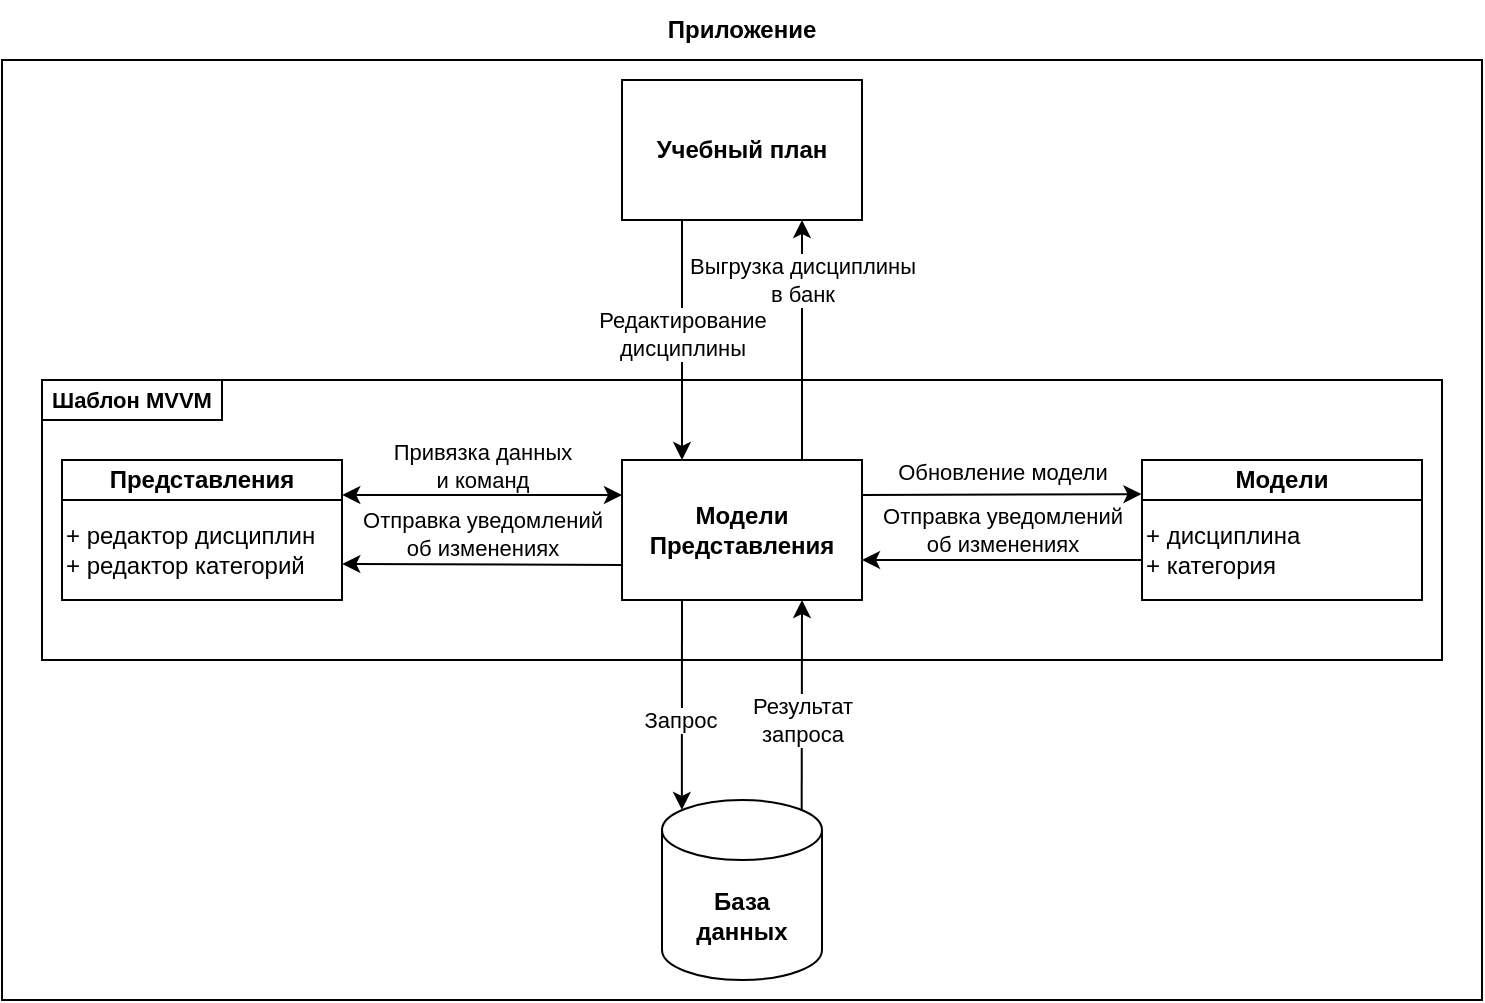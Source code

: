 <mxfile version="17.2.4" type="device"><diagram id="2vGlAf95M1PikzlCtnL5" name="Страница 1"><mxGraphModel dx="1038" dy="660" grid="1" gridSize="10" guides="1" tooltips="1" connect="1" arrows="1" fold="1" page="1" pageScale="1" pageWidth="850" pageHeight="1100" math="0" shadow="0"><root><mxCell id="0"/><mxCell id="1" parent="0"/><mxCell id="rs7cOAdPeY1cB5sgUWla-5" value="" style="rounded=0;whiteSpace=wrap;html=1;" parent="1" vertex="1"><mxGeometry x="70" y="90" width="740" height="470" as="geometry"/></mxCell><mxCell id="rs7cOAdPeY1cB5sgUWla-3" value="" style="rounded=0;whiteSpace=wrap;html=1;" parent="1" vertex="1"><mxGeometry x="90" y="250" width="700" height="140" as="geometry"/></mxCell><mxCell id="hxxr_LXx2oCp3W-c5Ghf-2" value="&lt;b&gt;Модели&lt;br&gt;Представления&lt;br&gt;&lt;/b&gt;" style="rounded=0;whiteSpace=wrap;html=1;" parent="1" vertex="1"><mxGeometry x="380" y="290" width="120" height="70" as="geometry"/></mxCell><mxCell id="hxxr_LXx2oCp3W-c5Ghf-5" value="" style="endArrow=classic;html=1;rounded=0;exitX=1;exitY=0.25;exitDx=0;exitDy=0;entryX=-0.002;entryY=0.853;entryDx=0;entryDy=0;entryPerimeter=0;" parent="1" source="hxxr_LXx2oCp3W-c5Ghf-2" target="hxxr_LXx2oCp3W-c5Ghf-1" edge="1"><mxGeometry width="50" height="50" relative="1" as="geometry"><mxPoint x="500" y="300" as="sourcePoint"/><mxPoint x="610" y="300" as="targetPoint"/></mxGeometry></mxCell><mxCell id="hxxr_LXx2oCp3W-c5Ghf-10" value="Обновление модели" style="edgeLabel;html=1;align=center;verticalAlign=middle;resizable=0;points=[];" parent="hxxr_LXx2oCp3W-c5Ghf-5" vertex="1" connectable="0"><mxGeometry x="0.143" y="-1" relative="1" as="geometry"><mxPoint x="-10" y="-12" as="offset"/></mxGeometry></mxCell><mxCell id="hxxr_LXx2oCp3W-c5Ghf-7" value="" style="endArrow=classic;html=1;rounded=0;exitX=0;exitY=0.75;exitDx=0;exitDy=0;entryX=1.001;entryY=0.64;entryDx=0;entryDy=0;entryPerimeter=0;" parent="1" source="hxxr_LXx2oCp3W-c5Ghf-2" target="qRtTLx0QrryP81PwUI-m-2" edge="1"><mxGeometry width="50" height="50" relative="1" as="geometry"><mxPoint x="510" y="315" as="sourcePoint"/><mxPoint x="620" y="315" as="targetPoint"/></mxGeometry></mxCell><mxCell id="hxxr_LXx2oCp3W-c5Ghf-9" value="Отправка уведомлений &lt;br&gt;об изменениях" style="edgeLabel;html=1;align=center;verticalAlign=middle;resizable=0;points=[];" parent="hxxr_LXx2oCp3W-c5Ghf-7" vertex="1" connectable="0"><mxGeometry x="0.43" y="-2" relative="1" as="geometry"><mxPoint x="30" y="-13" as="offset"/></mxGeometry></mxCell><mxCell id="hxxr_LXx2oCp3W-c5Ghf-11" value="" style="endArrow=classic;html=1;rounded=0;exitX=0;exitY=0.75;exitDx=0;exitDy=0;entryX=1;entryY=0.75;entryDx=0;entryDy=0;" parent="1" edge="1"><mxGeometry width="50" height="50" relative="1" as="geometry"><mxPoint x="640" y="340" as="sourcePoint"/><mxPoint x="500" y="340" as="targetPoint"/></mxGeometry></mxCell><mxCell id="hxxr_LXx2oCp3W-c5Ghf-12" value="Отправка уведомлений &lt;br&gt;об изменениях" style="edgeLabel;html=1;align=center;verticalAlign=middle;resizable=0;points=[];" parent="hxxr_LXx2oCp3W-c5Ghf-11" vertex="1" connectable="0"><mxGeometry x="0.43" y="-2" relative="1" as="geometry"><mxPoint x="30" y="-13" as="offset"/></mxGeometry></mxCell><mxCell id="rs7cOAdPeY1cB5sgUWla-1" value="&lt;b&gt;База &lt;br&gt;данных&lt;/b&gt;" style="shape=cylinder3;whiteSpace=wrap;html=1;boundedLbl=1;backgroundOutline=1;size=15;" parent="1" vertex="1"><mxGeometry x="400" y="460" width="80" height="90" as="geometry"/></mxCell><mxCell id="rs7cOAdPeY1cB5sgUWla-2" value="&lt;b&gt;Учебный план&lt;br&gt;&lt;/b&gt;" style="rounded=0;whiteSpace=wrap;html=1;" parent="1" vertex="1"><mxGeometry x="380" y="100" width="120" height="70" as="geometry"/></mxCell><mxCell id="rs7cOAdPeY1cB5sgUWla-7" value="&lt;b&gt;Приложение&lt;/b&gt;" style="text;html=1;strokeColor=none;fillColor=none;align=center;verticalAlign=middle;whiteSpace=wrap;rounded=0;" parent="1" vertex="1"><mxGeometry x="410" y="60" width="60" height="30" as="geometry"/></mxCell><mxCell id="rs7cOAdPeY1cB5sgUWla-8" value="" style="endArrow=classic;html=1;rounded=0;entryX=0.124;entryY=0.055;entryDx=0;entryDy=0;entryPerimeter=0;exitX=0.25;exitY=1;exitDx=0;exitDy=0;" parent="1" source="hxxr_LXx2oCp3W-c5Ghf-2" target="rs7cOAdPeY1cB5sgUWla-1" edge="1"><mxGeometry width="50" height="50" relative="1" as="geometry"><mxPoint x="412" y="360" as="sourcePoint"/><mxPoint x="250" y="352.5" as="targetPoint"/></mxGeometry></mxCell><mxCell id="rs7cOAdPeY1cB5sgUWla-9" value="Запрос" style="edgeLabel;html=1;align=center;verticalAlign=middle;resizable=0;points=[];" parent="rs7cOAdPeY1cB5sgUWla-8" vertex="1" connectable="0"><mxGeometry x="0.43" y="-2" relative="1" as="geometry"><mxPoint x="1" y="-15" as="offset"/></mxGeometry></mxCell><mxCell id="rs7cOAdPeY1cB5sgUWla-10" value="" style="endArrow=classic;html=1;rounded=0;entryX=0.75;entryY=1;entryDx=0;entryDy=0;exitX=0.873;exitY=0.058;exitDx=0;exitDy=0;exitPerimeter=0;" parent="1" source="rs7cOAdPeY1cB5sgUWla-1" target="hxxr_LXx2oCp3W-c5Ghf-2" edge="1"><mxGeometry width="50" height="50" relative="1" as="geometry"><mxPoint x="420" y="370" as="sourcePoint"/><mxPoint x="420" y="474.41" as="targetPoint"/></mxGeometry></mxCell><mxCell id="rs7cOAdPeY1cB5sgUWla-11" value="Результат&lt;br&gt;запроса" style="edgeLabel;html=1;align=center;verticalAlign=middle;resizable=0;points=[];" parent="rs7cOAdPeY1cB5sgUWla-10" vertex="1" connectable="0"><mxGeometry x="0.43" y="-2" relative="1" as="geometry"><mxPoint x="-2" y="30" as="offset"/></mxGeometry></mxCell><mxCell id="rs7cOAdPeY1cB5sgUWla-12" value="" style="endArrow=classic;html=1;rounded=0;entryX=0.25;entryY=0;entryDx=0;entryDy=0;exitX=0.25;exitY=1;exitDx=0;exitDy=0;" parent="1" source="rs7cOAdPeY1cB5sgUWla-2" target="hxxr_LXx2oCp3W-c5Ghf-2" edge="1"><mxGeometry width="50" height="50" relative="1" as="geometry"><mxPoint x="420" y="370" as="sourcePoint"/><mxPoint x="419.92" y="474.95" as="targetPoint"/></mxGeometry></mxCell><mxCell id="rs7cOAdPeY1cB5sgUWla-13" value="Редактирование&lt;br&gt;дисциплины" style="edgeLabel;html=1;align=center;verticalAlign=middle;resizable=0;points=[];" parent="rs7cOAdPeY1cB5sgUWla-12" vertex="1" connectable="0"><mxGeometry x="0.43" y="-2" relative="1" as="geometry"><mxPoint x="2" y="-29" as="offset"/></mxGeometry></mxCell><mxCell id="rs7cOAdPeY1cB5sgUWla-14" value="" style="endArrow=classic;html=1;rounded=0;entryX=0.75;entryY=1;entryDx=0;entryDy=0;exitX=0.75;exitY=0;exitDx=0;exitDy=0;" parent="1" source="hxxr_LXx2oCp3W-c5Ghf-2" target="rs7cOAdPeY1cB5sgUWla-2" edge="1"><mxGeometry width="50" height="50" relative="1" as="geometry"><mxPoint x="420" y="190" as="sourcePoint"/><mxPoint x="420" y="300" as="targetPoint"/></mxGeometry></mxCell><mxCell id="rs7cOAdPeY1cB5sgUWla-15" value="Выгрузка дисциплины&lt;br&gt;в банк" style="edgeLabel;html=1;align=center;verticalAlign=middle;resizable=0;points=[];" parent="rs7cOAdPeY1cB5sgUWla-14" vertex="1" connectable="0"><mxGeometry x="0.43" y="-2" relative="1" as="geometry"><mxPoint x="-2" y="-4" as="offset"/></mxGeometry></mxCell><mxCell id="qRtTLx0QrryP81PwUI-m-1" value="&lt;b&gt;&lt;font style=&quot;font-size: 11px&quot;&gt;Шаблон MVVM&lt;/font&gt;&lt;/b&gt;" style="text;html=1;strokeColor=default;fillColor=none;align=center;verticalAlign=middle;whiteSpace=wrap;rounded=0;" vertex="1" parent="1"><mxGeometry x="90" y="250" width="90" height="20" as="geometry"/></mxCell><mxCell id="qRtTLx0QrryP81PwUI-m-3" value="" style="group" vertex="1" connectable="0" parent="1"><mxGeometry x="100" y="290" width="140" height="70" as="geometry"/></mxCell><mxCell id="hxxr_LXx2oCp3W-c5Ghf-3" value="&lt;b&gt;Представления&lt;/b&gt;" style="rounded=0;whiteSpace=wrap;html=1;" parent="qRtTLx0QrryP81PwUI-m-3" vertex="1"><mxGeometry width="140" height="20" as="geometry"/></mxCell><mxCell id="hxxr_LXx2oCp3W-c5Ghf-4" value="" style="endArrow=classic;html=1;rounded=0;exitX=1.001;exitY=0.872;exitDx=0;exitDy=0;startArrow=classic;startFill=1;entryX=0;entryY=0.25;entryDx=0;entryDy=0;exitPerimeter=0;" parent="qRtTLx0QrryP81PwUI-m-3" source="hxxr_LXx2oCp3W-c5Ghf-3" target="hxxr_LXx2oCp3W-c5Ghf-2" edge="1"><mxGeometry width="50" height="50" relative="1" as="geometry"><mxPoint x="300" y="70" as="sourcePoint"/><mxPoint x="280" y="15" as="targetPoint"/></mxGeometry></mxCell><mxCell id="hxxr_LXx2oCp3W-c5Ghf-8" value="Привязка данных &lt;br&gt;и команд" style="edgeLabel;html=1;align=center;verticalAlign=middle;resizable=0;points=[];" parent="hxxr_LXx2oCp3W-c5Ghf-4" vertex="1" connectable="0"><mxGeometry x="-0.332" y="1" relative="1" as="geometry"><mxPoint x="23" y="-14" as="offset"/></mxGeometry></mxCell><mxCell id="qRtTLx0QrryP81PwUI-m-2" value="&lt;div&gt;+ редактор дисциплин&lt;/div&gt;&lt;div&gt;+ редактор категорий&lt;/div&gt;" style="rounded=0;whiteSpace=wrap;html=1;align=left;" vertex="1" parent="qRtTLx0QrryP81PwUI-m-3"><mxGeometry y="20" width="140" height="50" as="geometry"/></mxCell><mxCell id="qRtTLx0QrryP81PwUI-m-10" value="" style="group" vertex="1" connectable="0" parent="1"><mxGeometry x="640" y="290" width="140" height="70" as="geometry"/></mxCell><mxCell id="hxxr_LXx2oCp3W-c5Ghf-1" value="&lt;b&gt;Модели&lt;/b&gt;" style="rounded=0;whiteSpace=wrap;html=1;" parent="qRtTLx0QrryP81PwUI-m-10" vertex="1"><mxGeometry width="140" height="20" as="geometry"/></mxCell><mxCell id="qRtTLx0QrryP81PwUI-m-9" value="&lt;div&gt;&lt;span&gt;+ дисциплина&lt;/span&gt;&lt;/div&gt;&lt;div&gt;&lt;span&gt;+ категория&lt;/span&gt;&lt;/div&gt;" style="rounded=0;whiteSpace=wrap;html=1;align=left;" vertex="1" parent="qRtTLx0QrryP81PwUI-m-10"><mxGeometry y="20" width="140" height="50" as="geometry"/></mxCell></root></mxGraphModel></diagram></mxfile>